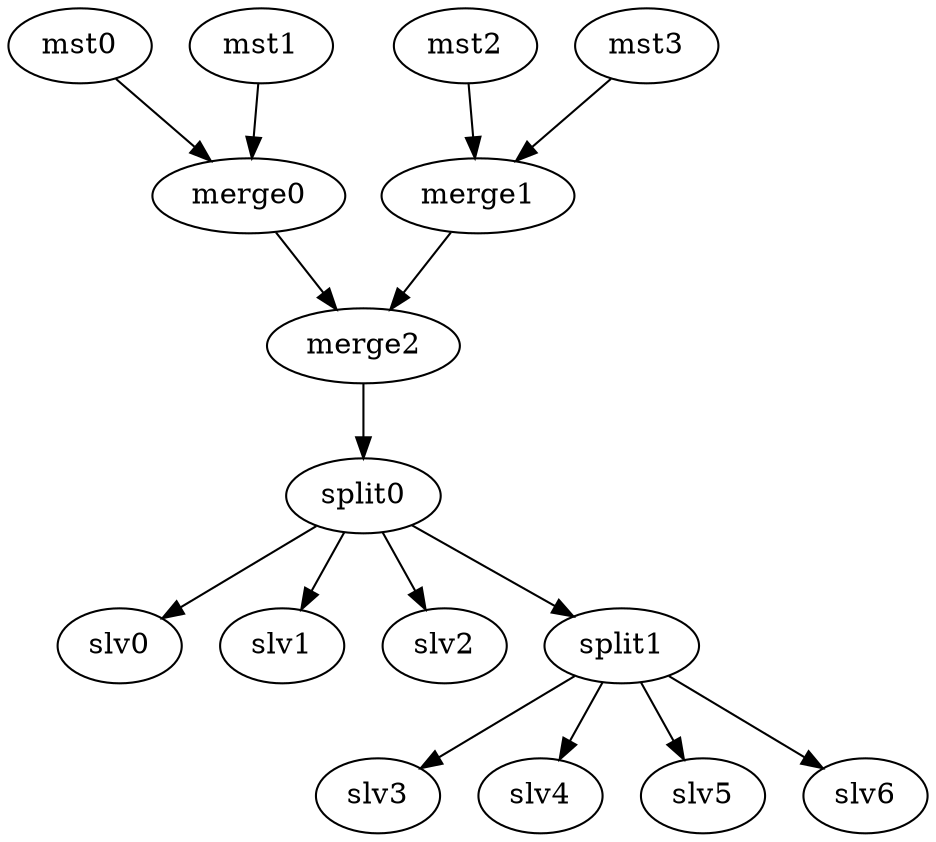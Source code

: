 


digraph tsmall3 {

mst0 -> merge0 ;
mst1 -> merge0 ;
mst2 -> merge1 ;
mst3 -> merge1 ;
merge0 -> merge2 ;
merge1 -> merge2 ;
merge2 -> split0;
split0 -> slv0 ;
split0 -> slv1 ;
split0 -> slv2 ;
split0 -> split1 ;

split1 -> slv3 ;
split1 -> slv4 ;
split1 -> slv5 ;
split1 -> slv6 ;

}

